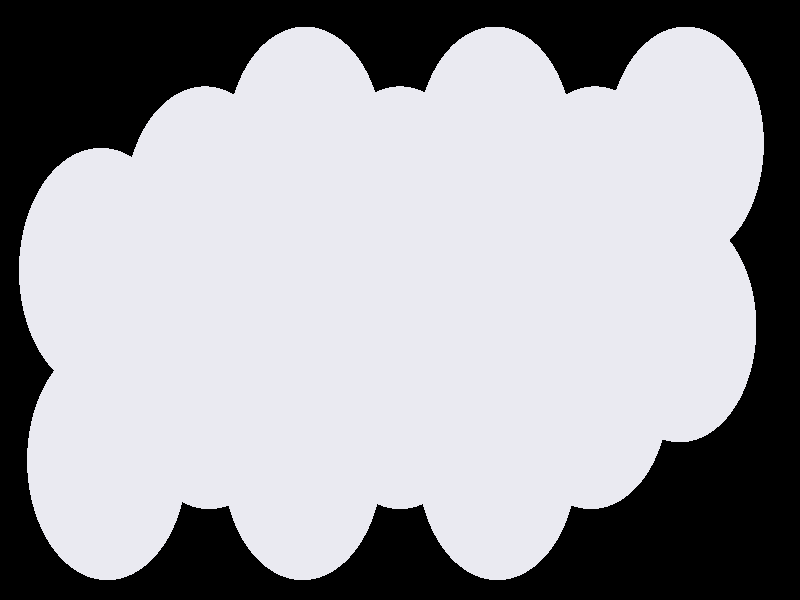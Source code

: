 #include "colors.inc"
#include "finish.inc"

global_settings {assumed_gamma 1 max_trace_level 6}
background {color White transmit 1.0}
camera {perspective
  right -11.34*x up 5.68*y
  direction 100.00*z
  location <0,0,100.00> look_at <0,0,0>}


light_source {<  2.00,   3.00,  40.00> color White
  area_light <0.70, 0, 0>, <0, 0.70, 0>, 3, 3
  adaptive 1 jitter}
// no fog
#declare simple = finish {phong 0.7}
#declare pale = finish {ambient 0.5 diffuse 0.85 roughness 0.001 specular 0.200 }
#declare intermediate = finish {ambient 0.3 diffuse 0.6 specular 0.1 roughness 0.04}
#declare vmd = finish {ambient 0.0 diffuse 0.65 phong 0.1 phong_size 40.0 specular 0.5 }
#declare jmol = finish {ambient 0.2 diffuse 0.6 specular 1 roughness 0.001 metallic}
#declare ase2 = finish {ambient 0.05 brilliance 3 diffuse 0.6 metallic specular 0.7 roughness 0.04 reflection 0.15}
#declare ase3 = finish {ambient 0.15 brilliance 2 diffuse 0.6 metallic specular 1.0 roughness 0.001 reflection 0.0}
#declare glass = finish {ambient 0.05 diffuse 0.3 specular 1.0 roughness 0.001}
#declare glass2 = finish {ambient 0.01 diffuse 0.3 specular 1.0 reflection 0.25 roughness 0.001}
#declare Rcell = 0.050;
#declare Rbond = 0.100;

#macro atom(LOC, R, COL, TRANS, FIN)
  sphere{LOC, R texture{pigment{color COL transmit TRANS} finish{FIN}}}
#end
#macro constrain(LOC, R, COL, TRANS FIN)
union{torus{R, Rcell rotate 45*z texture{pigment{color COL transmit TRANS} finish{FIN}}}
     torus{R, Rcell rotate -45*z texture{pigment{color COL transmit TRANS} finish{FIN}}}
     translate LOC}
#end

// no cell vertices
atom(< -4.24,  -1.55,  -2.18>, 1.16, rgb <0.82, 0.82, 0.88>, 0.0, ase3) // #0
atom(< -1.41,  -1.55,  -2.18>, 1.16, rgb <0.82, 0.82, 0.88>, 0.0, ase3) // #1
atom(<  1.41,  -1.55,  -2.18>, 1.16, rgb <0.82, 0.82, 0.88>, 0.0, ase3) // #2
atom(< -2.83,  -0.91,  -4.55>, 1.16, rgb <0.82, 0.82, 0.88>, 0.0, ase3) // #3
atom(<  0.00,  -0.91,  -4.55>, 1.16, rgb <0.82, 0.82, 0.88>, 0.0, ase3) // #4
atom(<  2.83,  -0.91,  -4.55>, 1.16, rgb <0.82, 0.82, 0.88>, 0.0, ase3) // #5
atom(< -1.41,  -0.28,  -6.91>, 1.16, rgb <0.82, 0.82, 0.88>, 0.0, ase3) // #6
atom(<  1.41,  -0.28,  -6.91>, 1.16, rgb <0.82, 0.82, 0.88>, 0.0, ase3) // #7
atom(<  4.24,  -0.28,  -6.91>, 1.16, rgb <0.82, 0.82, 0.88>, 0.0, ase3) // #8
atom(< -4.24,   0.28,  -0.00>, 1.16, rgb <0.82, 0.82, 0.88>, 0.0, ase3) // #9
atom(< -1.41,   0.28,  -0.00>, 1.16, rgb <0.82, 0.82, 0.88>, 0.0, ase3) // #10
atom(<  1.41,   0.28,   0.00>, 1.16, rgb <0.82, 0.82, 0.88>, 0.0, ase3) // #11
atom(< -2.83,   0.91,  -2.37>, 1.16, rgb <0.82, 0.82, 0.88>, 0.0, ase3) // #12
atom(< -0.00,   0.91,  -2.37>, 1.16, rgb <0.82, 0.82, 0.88>, 0.0, ase3) // #13
atom(<  2.83,   0.91,  -2.37>, 1.16, rgb <0.82, 0.82, 0.88>, 0.0, ase3) // #14
atom(< -1.41,   1.55,  -4.73>, 1.16, rgb <0.82, 0.82, 0.88>, 0.0, ase3) // #15
atom(<  1.41,   1.55,  -4.73>, 1.16, rgb <0.82, 0.82, 0.88>, 0.0, ase3) // #16
atom(<  4.24,   1.55,  -4.73>, 1.16, rgb <0.82, 0.82, 0.88>, 0.0, ase3) // #17

// no constraints
